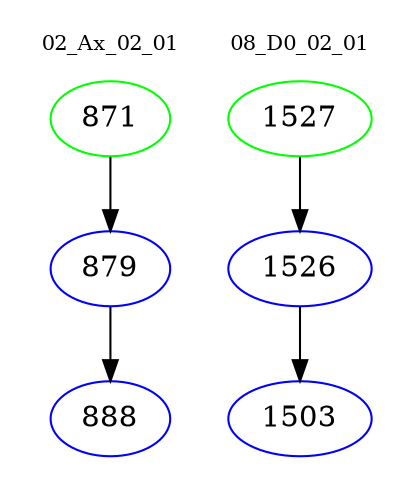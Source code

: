 digraph{
subgraph cluster_0 {
color = white
label = "02_Ax_02_01";
fontsize=10;
T0_871 [label="871", color="green"]
T0_871 -> T0_879 [color="black"]
T0_879 [label="879", color="blue"]
T0_879 -> T0_888 [color="black"]
T0_888 [label="888", color="blue"]
}
subgraph cluster_1 {
color = white
label = "08_D0_02_01";
fontsize=10;
T1_1527 [label="1527", color="green"]
T1_1527 -> T1_1526 [color="black"]
T1_1526 [label="1526", color="blue"]
T1_1526 -> T1_1503 [color="black"]
T1_1503 [label="1503", color="blue"]
}
}
